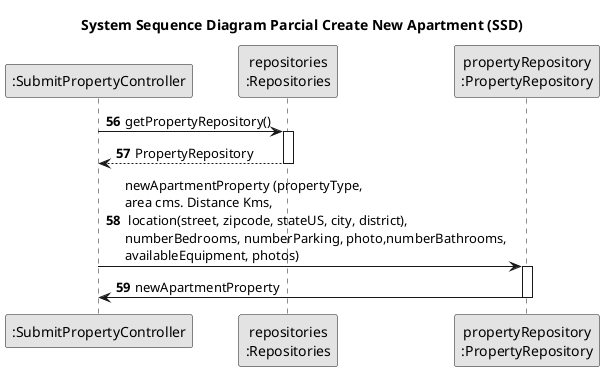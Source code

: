 @startuml
skinparam monochrome true
skinparam packageStyle rectangle
skinparam shadowing false

title System Sequence Diagram Parcial Create New Apartment (SSD)

'hide footbox

participant ":SubmitPropertyController" as CTRL

participant "repositories\n:Repositories" as repositories
participant "propertyRepository\n:PropertyRepository" as propertyRepository

autonumber 56

            CTRL -> repositories : getPropertyRepository()
            activate repositories

                repositories --> CTRL: PropertyRepository
                deactivate repositories

            CTRL -> propertyRepository: newApartmentProperty (propertyType, \narea cms. Distance Kms,\n location(street, zipcode, stateUS, city, district), \nnumberBedrooms, numberParking, photo,numberBathrooms, \navailableEquipment, photos)
            activate propertyRepository

                propertyRepository -> CTRL: newApartmentProperty
                deactivate propertyRepository

@enduml